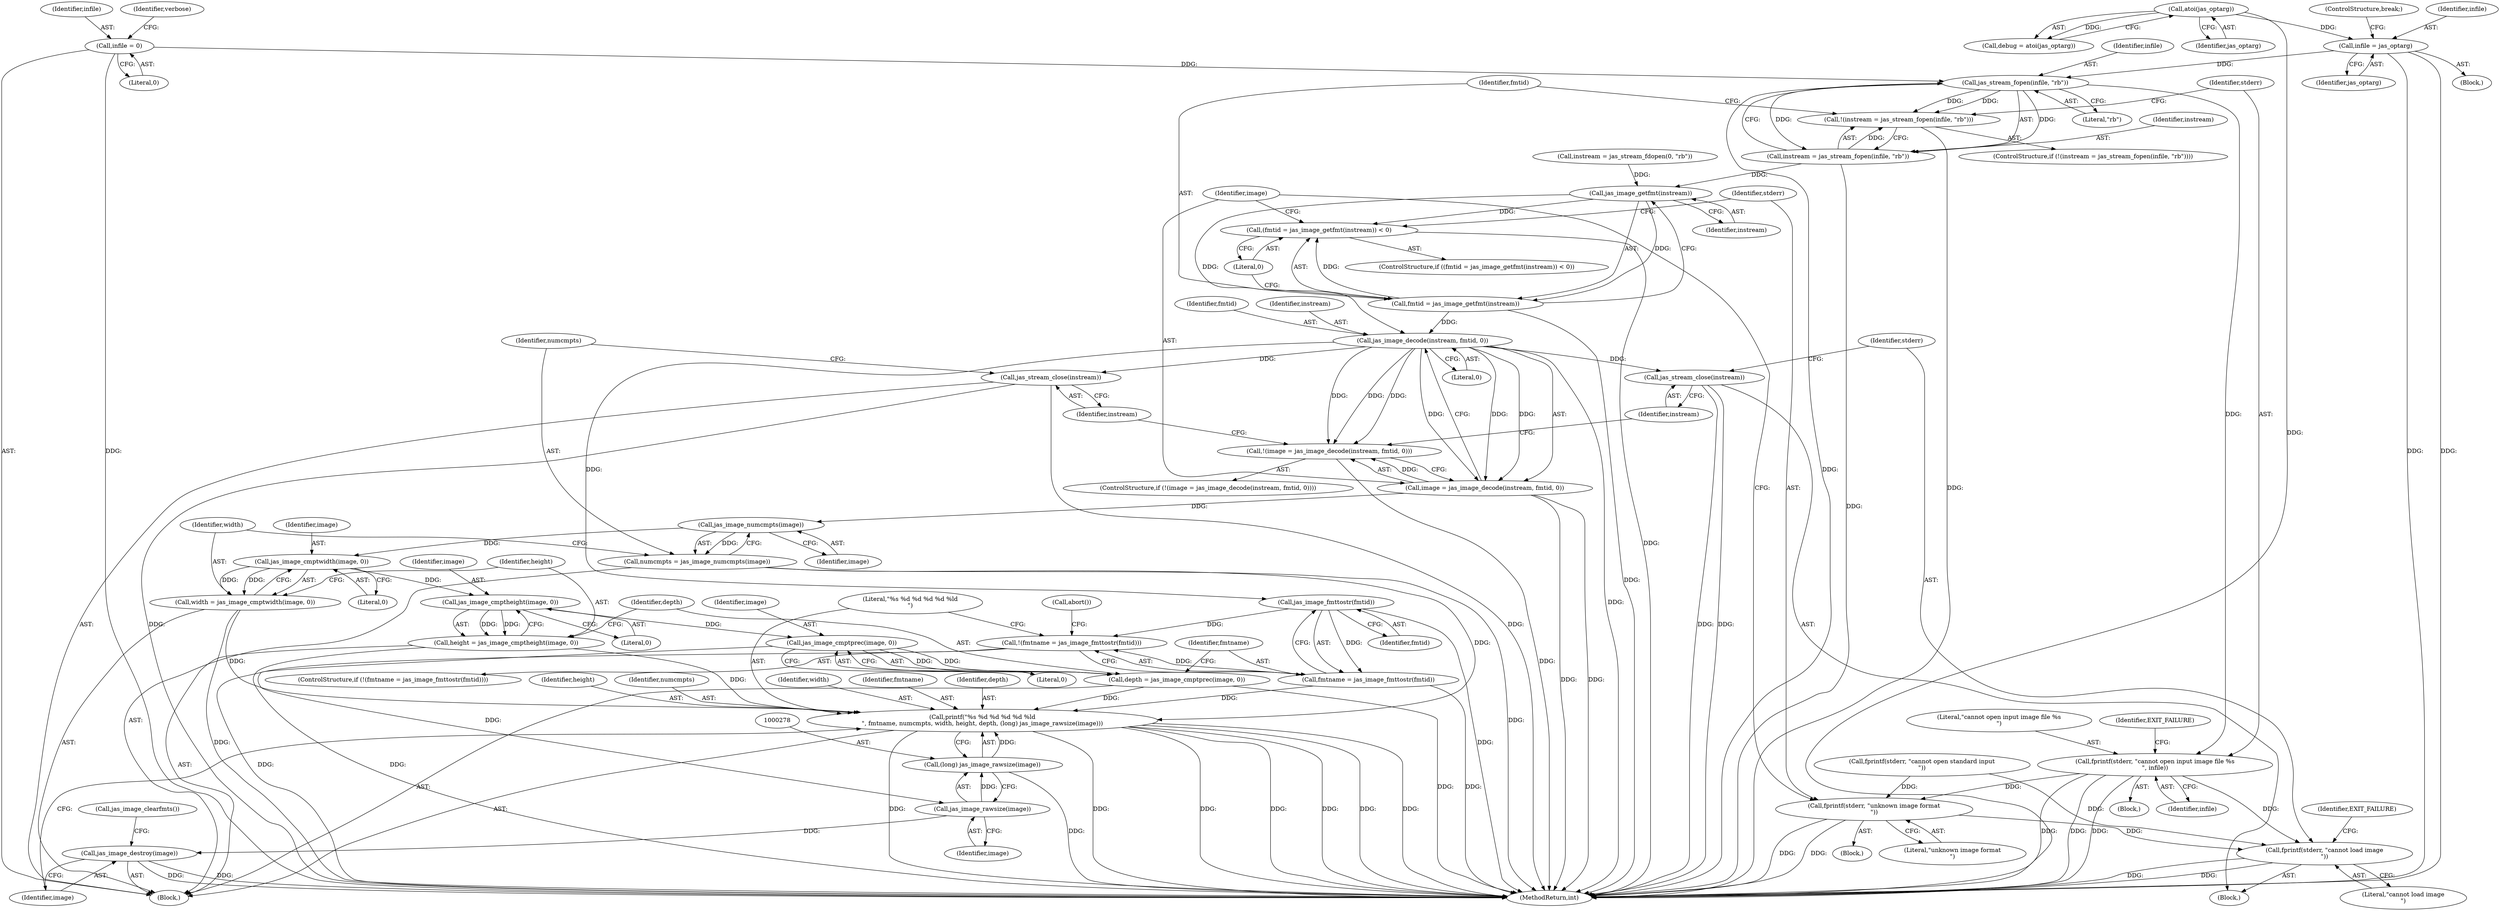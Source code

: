 digraph "0_jasper_8f62b4761711d036fd8964df256b938c809b7fca@API" {
"1000189" [label="(Call,jas_stream_fopen(infile, \"rb\"))"];
"1000131" [label="(Call,infile = 0)"];
"1000172" [label="(Call,infile = jas_optarg)"];
"1000168" [label="(Call,atoi(jas_optarg))"];
"1000186" [label="(Call,!(instream = jas_stream_fopen(infile, \"rb\")))"];
"1000187" [label="(Call,instream = jas_stream_fopen(infile, \"rb\"))"];
"1000218" [label="(Call,jas_image_getfmt(instream))"];
"1000215" [label="(Call,(fmtid = jas_image_getfmt(instream)) < 0)"];
"1000216" [label="(Call,fmtid = jas_image_getfmt(instream))"];
"1000229" [label="(Call,jas_image_decode(instream, fmtid, 0))"];
"1000226" [label="(Call,!(image = jas_image_decode(instream, fmtid, 0)))"];
"1000227" [label="(Call,image = jas_image_decode(instream, fmtid, 0))"];
"1000245" [label="(Call,jas_image_numcmpts(image))"];
"1000243" [label="(Call,numcmpts = jas_image_numcmpts(image))"];
"1000270" [label="(Call,printf(\"%s %d %d %d %d %ld\n\", fmtname, numcmpts, width, height, depth, (long) jas_image_rawsize(image)))"];
"1000249" [label="(Call,jas_image_cmptwidth(image, 0))"];
"1000247" [label="(Call,width = jas_image_cmptwidth(image, 0))"];
"1000254" [label="(Call,jas_image_cmptheight(image, 0))"];
"1000252" [label="(Call,height = jas_image_cmptheight(image, 0))"];
"1000259" [label="(Call,jas_image_cmptprec(image, 0))"];
"1000257" [label="(Call,depth = jas_image_cmptprec(image, 0))"];
"1000279" [label="(Call,jas_image_rawsize(image))"];
"1000277" [label="(Call,(long) jas_image_rawsize(image))"];
"1000281" [label="(Call,jas_image_destroy(image))"];
"1000234" [label="(Call,jas_stream_close(instream))"];
"1000241" [label="(Call,jas_stream_close(instream))"];
"1000266" [label="(Call,jas_image_fmttostr(fmtid))"];
"1000263" [label="(Call,!(fmtname = jas_image_fmttostr(fmtid)))"];
"1000264" [label="(Call,fmtname = jas_image_fmttostr(fmtid))"];
"1000193" [label="(Call,fprintf(stderr, \"cannot open input image file %s\n\", infile))"];
"1000222" [label="(Call,fprintf(stderr, \"unknown image format\n\"))"];
"1000236" [label="(Call,fprintf(stderr, \"cannot load image\n\"))"];
"1000195" [label="(Literal,\"cannot open input image file %s\n\")"];
"1000225" [label="(ControlStructure,if (!(image = jas_image_decode(instream, fmtid, 0))))"];
"1000276" [label="(Identifier,depth)"];
"1000172" [label="(Call,infile = jas_optarg)"];
"1000281" [label="(Call,jas_image_destroy(image))"];
"1000132" [label="(Identifier,infile)"];
"1000234" [label="(Call,jas_stream_close(instream))"];
"1000270" [label="(Call,printf(\"%s %d %d %d %d %ld\n\", fmtname, numcmpts, width, height, depth, (long) jas_image_rawsize(image)))"];
"1000251" [label="(Literal,0)"];
"1000196" [label="(Identifier,infile)"];
"1000248" [label="(Identifier,width)"];
"1000242" [label="(Identifier,instream)"];
"1000194" [label="(Identifier,stderr)"];
"1000175" [label="(ControlStructure,break;)"];
"1000219" [label="(Identifier,instream)"];
"1000131" [label="(Call,infile = 0)"];
"1000215" [label="(Call,(fmtid = jas_image_getfmt(instream)) < 0)"];
"1000271" [label="(Literal,\"%s %d %d %d %d %ld\n\")"];
"1000198" [label="(Identifier,EXIT_FAILURE)"];
"1000263" [label="(Call,!(fmtname = jas_image_fmttostr(fmtid)))"];
"1000260" [label="(Identifier,image)"];
"1000280" [label="(Identifier,image)"];
"1000253" [label="(Identifier,height)"];
"1000188" [label="(Identifier,instream)"];
"1000262" [label="(ControlStructure,if (!(fmtname = jas_image_fmttostr(fmtid))))"];
"1000256" [label="(Literal,0)"];
"1000226" [label="(Call,!(image = jas_image_decode(instream, fmtid, 0)))"];
"1000275" [label="(Identifier,height)"];
"1000224" [label="(Literal,\"unknown image format\n\")"];
"1000152" [label="(Block,)"];
"1000246" [label="(Identifier,image)"];
"1000243" [label="(Call,numcmpts = jas_image_numcmpts(image))"];
"1000240" [label="(Identifier,EXIT_FAILURE)"];
"1000247" [label="(Call,width = jas_image_cmptwidth(image, 0))"];
"1000222" [label="(Call,fprintf(stderr, \"unknown image format\n\"))"];
"1000279" [label="(Call,jas_image_rawsize(image))"];
"1000193" [label="(Call,fprintf(stderr, \"cannot open input image file %s\n\", infile))"];
"1000216" [label="(Call,fmtid = jas_image_getfmt(instream))"];
"1000168" [label="(Call,atoi(jas_optarg))"];
"1000220" [label="(Literal,0)"];
"1000286" [label="(MethodReturn,int)"];
"1000133" [label="(Literal,0)"];
"1000227" [label="(Call,image = jas_image_decode(instream, fmtid, 0))"];
"1000273" [label="(Identifier,numcmpts)"];
"1000269" [label="(Call,abort())"];
"1000267" [label="(Identifier,fmtid)"];
"1000203" [label="(Call,instream = jas_stream_fdopen(0, \"rb\"))"];
"1000250" [label="(Identifier,image)"];
"1000191" [label="(Literal,\"rb\")"];
"1000192" [label="(Block,)"];
"1000228" [label="(Identifier,image)"];
"1000236" [label="(Call,fprintf(stderr, \"cannot load image\n\"))"];
"1000230" [label="(Identifier,instream)"];
"1000277" [label="(Call,(long) jas_image_rawsize(image))"];
"1000187" [label="(Call,instream = jas_stream_fopen(infile, \"rb\"))"];
"1000233" [label="(Block,)"];
"1000282" [label="(Identifier,image)"];
"1000232" [label="(Literal,0)"];
"1000274" [label="(Identifier,width)"];
"1000218" [label="(Call,jas_image_getfmt(instream))"];
"1000221" [label="(Block,)"];
"1000245" [label="(Call,jas_image_numcmpts(image))"];
"1000266" [label="(Call,jas_image_fmttostr(fmtid))"];
"1000235" [label="(Identifier,instream)"];
"1000238" [label="(Literal,\"cannot load image\n\")"];
"1000135" [label="(Identifier,verbose)"];
"1000209" [label="(Call,fprintf(stderr, \"cannot open standard input\n\"))"];
"1000261" [label="(Literal,0)"];
"1000214" [label="(ControlStructure,if ((fmtid = jas_image_getfmt(instream)) < 0))"];
"1000249" [label="(Call,jas_image_cmptwidth(image, 0))"];
"1000264" [label="(Call,fmtname = jas_image_fmttostr(fmtid))"];
"1000244" [label="(Identifier,numcmpts)"];
"1000229" [label="(Call,jas_image_decode(instream, fmtid, 0))"];
"1000166" [label="(Call,debug = atoi(jas_optarg))"];
"1000272" [label="(Identifier,fmtname)"];
"1000186" [label="(Call,!(instream = jas_stream_fopen(infile, \"rb\")))"];
"1000190" [label="(Identifier,infile)"];
"1000258" [label="(Identifier,depth)"];
"1000283" [label="(Call,jas_image_clearfmts())"];
"1000241" [label="(Call,jas_stream_close(instream))"];
"1000223" [label="(Identifier,stderr)"];
"1000185" [label="(ControlStructure,if (!(instream = jas_stream_fopen(infile, \"rb\"))))"];
"1000255" [label="(Identifier,image)"];
"1000231" [label="(Identifier,fmtid)"];
"1000265" [label="(Identifier,fmtname)"];
"1000169" [label="(Identifier,jas_optarg)"];
"1000259" [label="(Call,jas_image_cmptprec(image, 0))"];
"1000174" [label="(Identifier,jas_optarg)"];
"1000237" [label="(Identifier,stderr)"];
"1000217" [label="(Identifier,fmtid)"];
"1000109" [label="(Block,)"];
"1000252" [label="(Call,height = jas_image_cmptheight(image, 0))"];
"1000257" [label="(Call,depth = jas_image_cmptprec(image, 0))"];
"1000254" [label="(Call,jas_image_cmptheight(image, 0))"];
"1000189" [label="(Call,jas_stream_fopen(infile, \"rb\"))"];
"1000173" [label="(Identifier,infile)"];
"1000189" -> "1000187"  [label="AST: "];
"1000189" -> "1000191"  [label="CFG: "];
"1000190" -> "1000189"  [label="AST: "];
"1000191" -> "1000189"  [label="AST: "];
"1000187" -> "1000189"  [label="CFG: "];
"1000189" -> "1000286"  [label="DDG: "];
"1000189" -> "1000186"  [label="DDG: "];
"1000189" -> "1000186"  [label="DDG: "];
"1000189" -> "1000187"  [label="DDG: "];
"1000189" -> "1000187"  [label="DDG: "];
"1000131" -> "1000189"  [label="DDG: "];
"1000172" -> "1000189"  [label="DDG: "];
"1000189" -> "1000193"  [label="DDG: "];
"1000131" -> "1000109"  [label="AST: "];
"1000131" -> "1000133"  [label="CFG: "];
"1000132" -> "1000131"  [label="AST: "];
"1000133" -> "1000131"  [label="AST: "];
"1000135" -> "1000131"  [label="CFG: "];
"1000131" -> "1000286"  [label="DDG: "];
"1000172" -> "1000152"  [label="AST: "];
"1000172" -> "1000174"  [label="CFG: "];
"1000173" -> "1000172"  [label="AST: "];
"1000174" -> "1000172"  [label="AST: "];
"1000175" -> "1000172"  [label="CFG: "];
"1000172" -> "1000286"  [label="DDG: "];
"1000172" -> "1000286"  [label="DDG: "];
"1000168" -> "1000172"  [label="DDG: "];
"1000168" -> "1000166"  [label="AST: "];
"1000168" -> "1000169"  [label="CFG: "];
"1000169" -> "1000168"  [label="AST: "];
"1000166" -> "1000168"  [label="CFG: "];
"1000168" -> "1000286"  [label="DDG: "];
"1000168" -> "1000166"  [label="DDG: "];
"1000186" -> "1000185"  [label="AST: "];
"1000186" -> "1000187"  [label="CFG: "];
"1000187" -> "1000186"  [label="AST: "];
"1000194" -> "1000186"  [label="CFG: "];
"1000217" -> "1000186"  [label="CFG: "];
"1000186" -> "1000286"  [label="DDG: "];
"1000187" -> "1000186"  [label="DDG: "];
"1000188" -> "1000187"  [label="AST: "];
"1000187" -> "1000286"  [label="DDG: "];
"1000187" -> "1000218"  [label="DDG: "];
"1000218" -> "1000216"  [label="AST: "];
"1000218" -> "1000219"  [label="CFG: "];
"1000219" -> "1000218"  [label="AST: "];
"1000216" -> "1000218"  [label="CFG: "];
"1000218" -> "1000215"  [label="DDG: "];
"1000218" -> "1000216"  [label="DDG: "];
"1000203" -> "1000218"  [label="DDG: "];
"1000218" -> "1000229"  [label="DDG: "];
"1000215" -> "1000214"  [label="AST: "];
"1000215" -> "1000220"  [label="CFG: "];
"1000216" -> "1000215"  [label="AST: "];
"1000220" -> "1000215"  [label="AST: "];
"1000223" -> "1000215"  [label="CFG: "];
"1000228" -> "1000215"  [label="CFG: "];
"1000215" -> "1000286"  [label="DDG: "];
"1000216" -> "1000215"  [label="DDG: "];
"1000217" -> "1000216"  [label="AST: "];
"1000220" -> "1000216"  [label="CFG: "];
"1000216" -> "1000286"  [label="DDG: "];
"1000216" -> "1000229"  [label="DDG: "];
"1000229" -> "1000227"  [label="AST: "];
"1000229" -> "1000232"  [label="CFG: "];
"1000230" -> "1000229"  [label="AST: "];
"1000231" -> "1000229"  [label="AST: "];
"1000232" -> "1000229"  [label="AST: "];
"1000227" -> "1000229"  [label="CFG: "];
"1000229" -> "1000286"  [label="DDG: "];
"1000229" -> "1000226"  [label="DDG: "];
"1000229" -> "1000226"  [label="DDG: "];
"1000229" -> "1000226"  [label="DDG: "];
"1000229" -> "1000227"  [label="DDG: "];
"1000229" -> "1000227"  [label="DDG: "];
"1000229" -> "1000227"  [label="DDG: "];
"1000229" -> "1000234"  [label="DDG: "];
"1000229" -> "1000241"  [label="DDG: "];
"1000229" -> "1000266"  [label="DDG: "];
"1000226" -> "1000225"  [label="AST: "];
"1000226" -> "1000227"  [label="CFG: "];
"1000227" -> "1000226"  [label="AST: "];
"1000235" -> "1000226"  [label="CFG: "];
"1000242" -> "1000226"  [label="CFG: "];
"1000226" -> "1000286"  [label="DDG: "];
"1000227" -> "1000226"  [label="DDG: "];
"1000228" -> "1000227"  [label="AST: "];
"1000227" -> "1000286"  [label="DDG: "];
"1000227" -> "1000286"  [label="DDG: "];
"1000227" -> "1000245"  [label="DDG: "];
"1000245" -> "1000243"  [label="AST: "];
"1000245" -> "1000246"  [label="CFG: "];
"1000246" -> "1000245"  [label="AST: "];
"1000243" -> "1000245"  [label="CFG: "];
"1000245" -> "1000243"  [label="DDG: "];
"1000245" -> "1000249"  [label="DDG: "];
"1000243" -> "1000109"  [label="AST: "];
"1000244" -> "1000243"  [label="AST: "];
"1000248" -> "1000243"  [label="CFG: "];
"1000243" -> "1000286"  [label="DDG: "];
"1000243" -> "1000270"  [label="DDG: "];
"1000270" -> "1000109"  [label="AST: "];
"1000270" -> "1000277"  [label="CFG: "];
"1000271" -> "1000270"  [label="AST: "];
"1000272" -> "1000270"  [label="AST: "];
"1000273" -> "1000270"  [label="AST: "];
"1000274" -> "1000270"  [label="AST: "];
"1000275" -> "1000270"  [label="AST: "];
"1000276" -> "1000270"  [label="AST: "];
"1000277" -> "1000270"  [label="AST: "];
"1000282" -> "1000270"  [label="CFG: "];
"1000270" -> "1000286"  [label="DDG: "];
"1000270" -> "1000286"  [label="DDG: "];
"1000270" -> "1000286"  [label="DDG: "];
"1000270" -> "1000286"  [label="DDG: "];
"1000270" -> "1000286"  [label="DDG: "];
"1000270" -> "1000286"  [label="DDG: "];
"1000270" -> "1000286"  [label="DDG: "];
"1000264" -> "1000270"  [label="DDG: "];
"1000247" -> "1000270"  [label="DDG: "];
"1000252" -> "1000270"  [label="DDG: "];
"1000257" -> "1000270"  [label="DDG: "];
"1000277" -> "1000270"  [label="DDG: "];
"1000249" -> "1000247"  [label="AST: "];
"1000249" -> "1000251"  [label="CFG: "];
"1000250" -> "1000249"  [label="AST: "];
"1000251" -> "1000249"  [label="AST: "];
"1000247" -> "1000249"  [label="CFG: "];
"1000249" -> "1000247"  [label="DDG: "];
"1000249" -> "1000247"  [label="DDG: "];
"1000249" -> "1000254"  [label="DDG: "];
"1000247" -> "1000109"  [label="AST: "];
"1000248" -> "1000247"  [label="AST: "];
"1000253" -> "1000247"  [label="CFG: "];
"1000247" -> "1000286"  [label="DDG: "];
"1000254" -> "1000252"  [label="AST: "];
"1000254" -> "1000256"  [label="CFG: "];
"1000255" -> "1000254"  [label="AST: "];
"1000256" -> "1000254"  [label="AST: "];
"1000252" -> "1000254"  [label="CFG: "];
"1000254" -> "1000252"  [label="DDG: "];
"1000254" -> "1000252"  [label="DDG: "];
"1000254" -> "1000259"  [label="DDG: "];
"1000252" -> "1000109"  [label="AST: "];
"1000253" -> "1000252"  [label="AST: "];
"1000258" -> "1000252"  [label="CFG: "];
"1000252" -> "1000286"  [label="DDG: "];
"1000259" -> "1000257"  [label="AST: "];
"1000259" -> "1000261"  [label="CFG: "];
"1000260" -> "1000259"  [label="AST: "];
"1000261" -> "1000259"  [label="AST: "];
"1000257" -> "1000259"  [label="CFG: "];
"1000259" -> "1000257"  [label="DDG: "];
"1000259" -> "1000257"  [label="DDG: "];
"1000259" -> "1000279"  [label="DDG: "];
"1000257" -> "1000109"  [label="AST: "];
"1000258" -> "1000257"  [label="AST: "];
"1000265" -> "1000257"  [label="CFG: "];
"1000257" -> "1000286"  [label="DDG: "];
"1000279" -> "1000277"  [label="AST: "];
"1000279" -> "1000280"  [label="CFG: "];
"1000280" -> "1000279"  [label="AST: "];
"1000277" -> "1000279"  [label="CFG: "];
"1000279" -> "1000277"  [label="DDG: "];
"1000279" -> "1000281"  [label="DDG: "];
"1000278" -> "1000277"  [label="AST: "];
"1000277" -> "1000286"  [label="DDG: "];
"1000281" -> "1000109"  [label="AST: "];
"1000281" -> "1000282"  [label="CFG: "];
"1000282" -> "1000281"  [label="AST: "];
"1000283" -> "1000281"  [label="CFG: "];
"1000281" -> "1000286"  [label="DDG: "];
"1000281" -> "1000286"  [label="DDG: "];
"1000234" -> "1000233"  [label="AST: "];
"1000234" -> "1000235"  [label="CFG: "];
"1000235" -> "1000234"  [label="AST: "];
"1000237" -> "1000234"  [label="CFG: "];
"1000234" -> "1000286"  [label="DDG: "];
"1000234" -> "1000286"  [label="DDG: "];
"1000241" -> "1000109"  [label="AST: "];
"1000241" -> "1000242"  [label="CFG: "];
"1000242" -> "1000241"  [label="AST: "];
"1000244" -> "1000241"  [label="CFG: "];
"1000241" -> "1000286"  [label="DDG: "];
"1000241" -> "1000286"  [label="DDG: "];
"1000266" -> "1000264"  [label="AST: "];
"1000266" -> "1000267"  [label="CFG: "];
"1000267" -> "1000266"  [label="AST: "];
"1000264" -> "1000266"  [label="CFG: "];
"1000266" -> "1000286"  [label="DDG: "];
"1000266" -> "1000263"  [label="DDG: "];
"1000266" -> "1000264"  [label="DDG: "];
"1000263" -> "1000262"  [label="AST: "];
"1000263" -> "1000264"  [label="CFG: "];
"1000264" -> "1000263"  [label="AST: "];
"1000269" -> "1000263"  [label="CFG: "];
"1000271" -> "1000263"  [label="CFG: "];
"1000263" -> "1000286"  [label="DDG: "];
"1000264" -> "1000263"  [label="DDG: "];
"1000265" -> "1000264"  [label="AST: "];
"1000264" -> "1000286"  [label="DDG: "];
"1000193" -> "1000192"  [label="AST: "];
"1000193" -> "1000196"  [label="CFG: "];
"1000194" -> "1000193"  [label="AST: "];
"1000195" -> "1000193"  [label="AST: "];
"1000196" -> "1000193"  [label="AST: "];
"1000198" -> "1000193"  [label="CFG: "];
"1000193" -> "1000286"  [label="DDG: "];
"1000193" -> "1000286"  [label="DDG: "];
"1000193" -> "1000286"  [label="DDG: "];
"1000193" -> "1000222"  [label="DDG: "];
"1000193" -> "1000236"  [label="DDG: "];
"1000222" -> "1000221"  [label="AST: "];
"1000222" -> "1000224"  [label="CFG: "];
"1000223" -> "1000222"  [label="AST: "];
"1000224" -> "1000222"  [label="AST: "];
"1000228" -> "1000222"  [label="CFG: "];
"1000222" -> "1000286"  [label="DDG: "];
"1000222" -> "1000286"  [label="DDG: "];
"1000209" -> "1000222"  [label="DDG: "];
"1000222" -> "1000236"  [label="DDG: "];
"1000236" -> "1000233"  [label="AST: "];
"1000236" -> "1000238"  [label="CFG: "];
"1000237" -> "1000236"  [label="AST: "];
"1000238" -> "1000236"  [label="AST: "];
"1000240" -> "1000236"  [label="CFG: "];
"1000236" -> "1000286"  [label="DDG: "];
"1000236" -> "1000286"  [label="DDG: "];
"1000209" -> "1000236"  [label="DDG: "];
}
